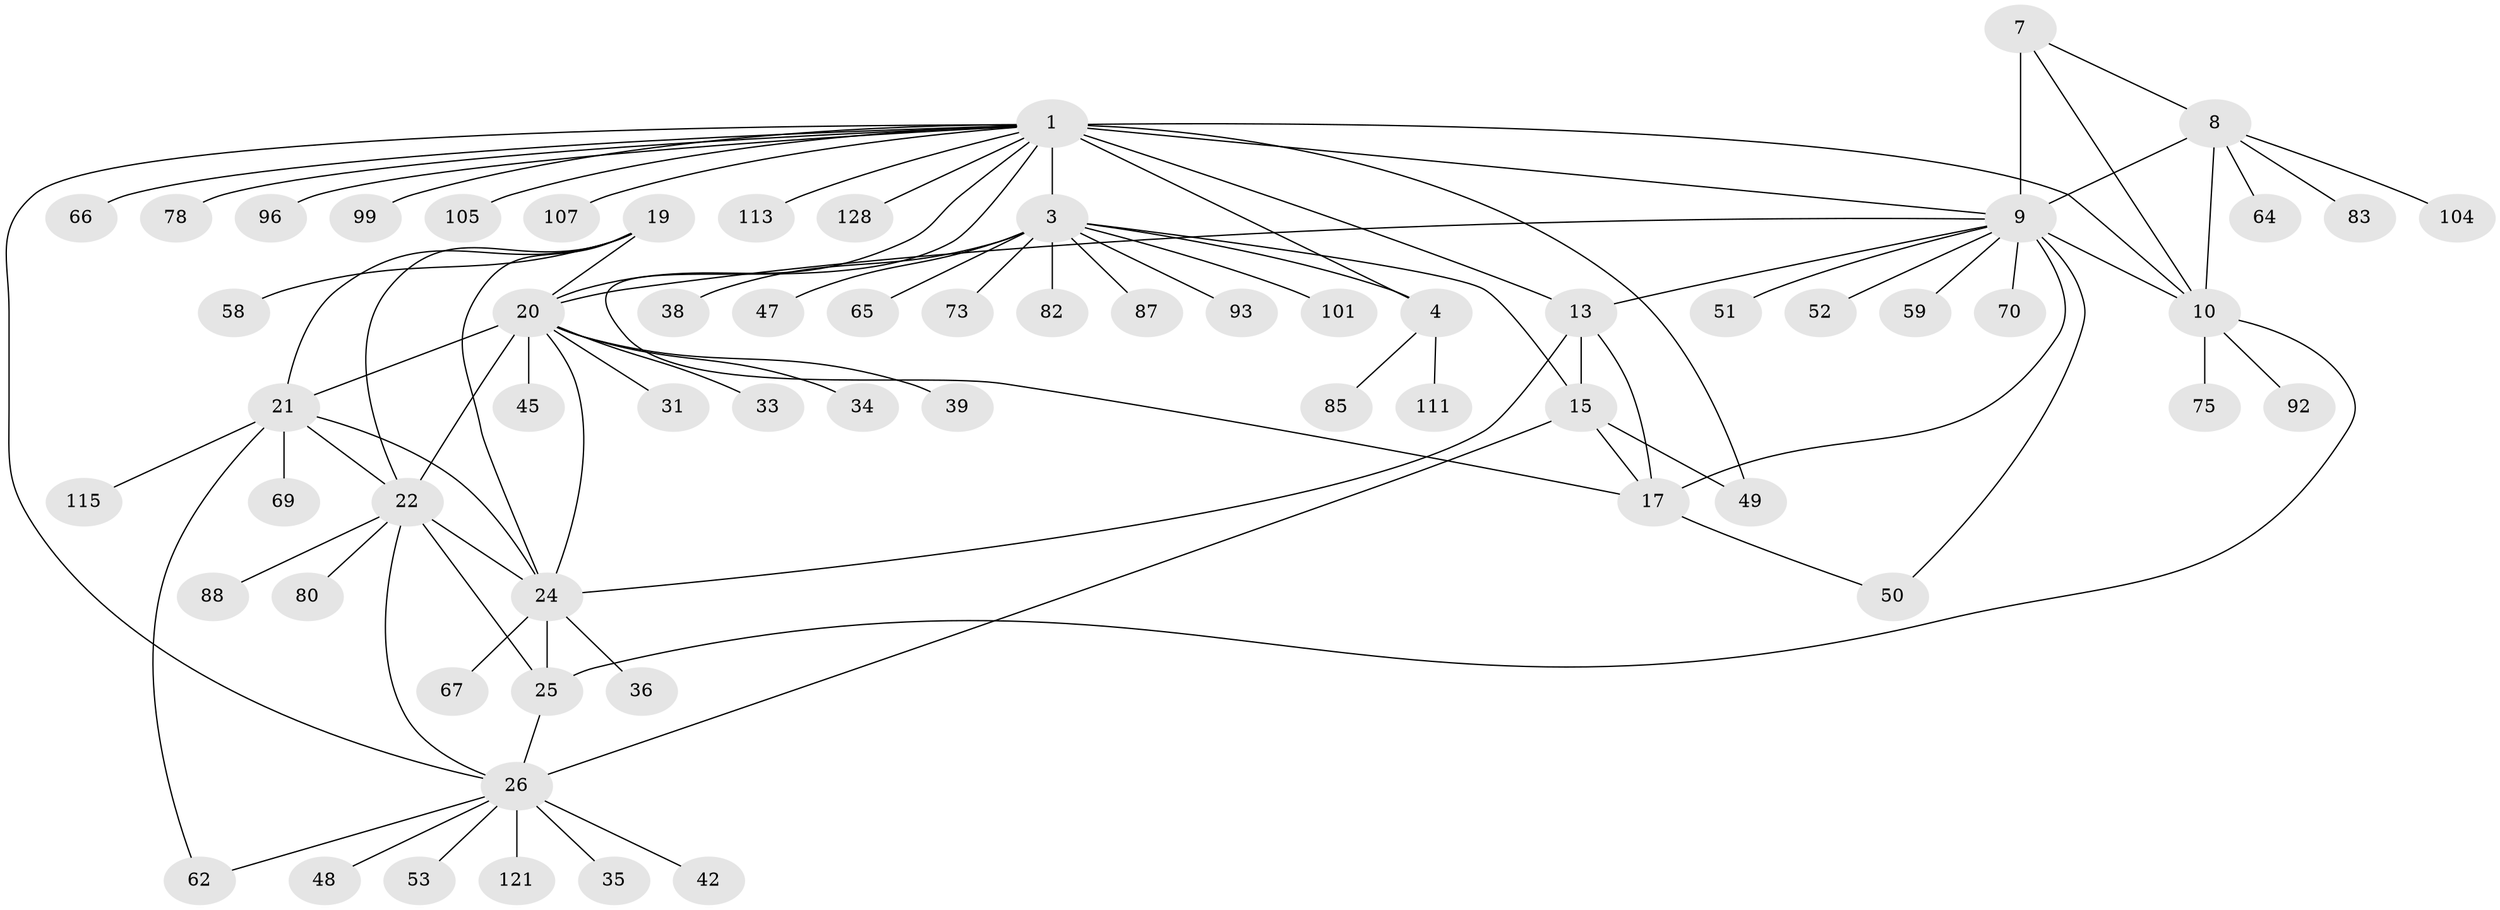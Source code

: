 // original degree distribution, {11: 0.015503875968992248, 7: 0.023255813953488372, 8: 0.046511627906976744, 9: 0.023255813953488372, 12: 0.023255813953488372, 6: 0.05426356589147287, 10: 0.031007751937984496, 5: 0.015503875968992248, 14: 0.007751937984496124, 1: 0.6201550387596899, 2: 0.10077519379844961, 4: 0.023255813953488372, 3: 0.015503875968992248}
// Generated by graph-tools (version 1.1) at 2025/16/03/09/25 04:16:09]
// undirected, 64 vertices, 89 edges
graph export_dot {
graph [start="1"]
  node [color=gray90,style=filled];
  1 [super="+5+2"];
  3 [super="+6"];
  4 [super="+41"];
  7 [super="+126"];
  8;
  9 [super="+11+12"];
  10 [super="+54"];
  13 [super="+100+68+14+37"];
  15 [super="+16"];
  17 [super="+61+57+43+63"];
  19;
  20 [super="+23+106+127"];
  21;
  22 [super="+28+55"];
  24;
  25 [super="+81+27"];
  26 [super="+32"];
  31;
  33;
  34;
  35 [super="+116"];
  36;
  38;
  39;
  42;
  45 [super="+112"];
  47;
  48;
  49;
  50 [super="+109+94"];
  51;
  52;
  53 [super="+90"];
  58;
  59;
  62;
  64;
  65;
  66;
  67;
  69;
  70;
  73;
  75;
  78;
  80;
  82;
  83;
  85;
  87;
  88;
  92;
  93;
  96;
  99;
  101;
  104;
  105;
  107;
  111;
  113;
  115;
  121;
  128;
  1 -- 3 [weight=6];
  1 -- 4 [weight=3];
  1 -- 10;
  1 -- 49;
  1 -- 99;
  1 -- 113;
  1 -- 128;
  1 -- 9;
  1 -- 66;
  1 -- 26;
  1 -- 17;
  1 -- 96;
  1 -- 105;
  1 -- 107;
  1 -- 13;
  1 -- 78;
  1 -- 20;
  3 -- 4 [weight=2];
  3 -- 82;
  3 -- 101;
  3 -- 65;
  3 -- 38;
  3 -- 73;
  3 -- 47;
  3 -- 87;
  3 -- 93;
  3 -- 15;
  4 -- 85;
  4 -- 111;
  7 -- 8;
  7 -- 9 [weight=3];
  7 -- 10;
  8 -- 9 [weight=3];
  8 -- 10;
  8 -- 64;
  8 -- 83;
  8 -- 104;
  9 -- 10 [weight=3];
  9 -- 20;
  9 -- 59;
  9 -- 13;
  9 -- 70;
  9 -- 17;
  9 -- 50;
  9 -- 51;
  9 -- 52;
  10 -- 75;
  10 -- 92;
  10 -- 25;
  13 -- 15 [weight=6];
  13 -- 17 [weight=3];
  13 -- 24;
  15 -- 17 [weight=2];
  15 -- 49;
  15 -- 26;
  17 -- 50;
  19 -- 20 [weight=2];
  19 -- 21;
  19 -- 22;
  19 -- 24;
  19 -- 58;
  20 -- 21 [weight=2];
  20 -- 22 [weight=2];
  20 -- 24 [weight=2];
  20 -- 33;
  20 -- 34;
  20 -- 39;
  20 -- 45;
  20 -- 31;
  21 -- 22;
  21 -- 24;
  21 -- 62;
  21 -- 69;
  21 -- 115;
  22 -- 24;
  22 -- 80;
  22 -- 88;
  22 -- 25 [weight=6];
  22 -- 26 [weight=2];
  24 -- 36;
  24 -- 67;
  24 -- 25;
  25 -- 26 [weight=3];
  26 -- 35;
  26 -- 42;
  26 -- 48;
  26 -- 53;
  26 -- 62;
  26 -- 121;
}
